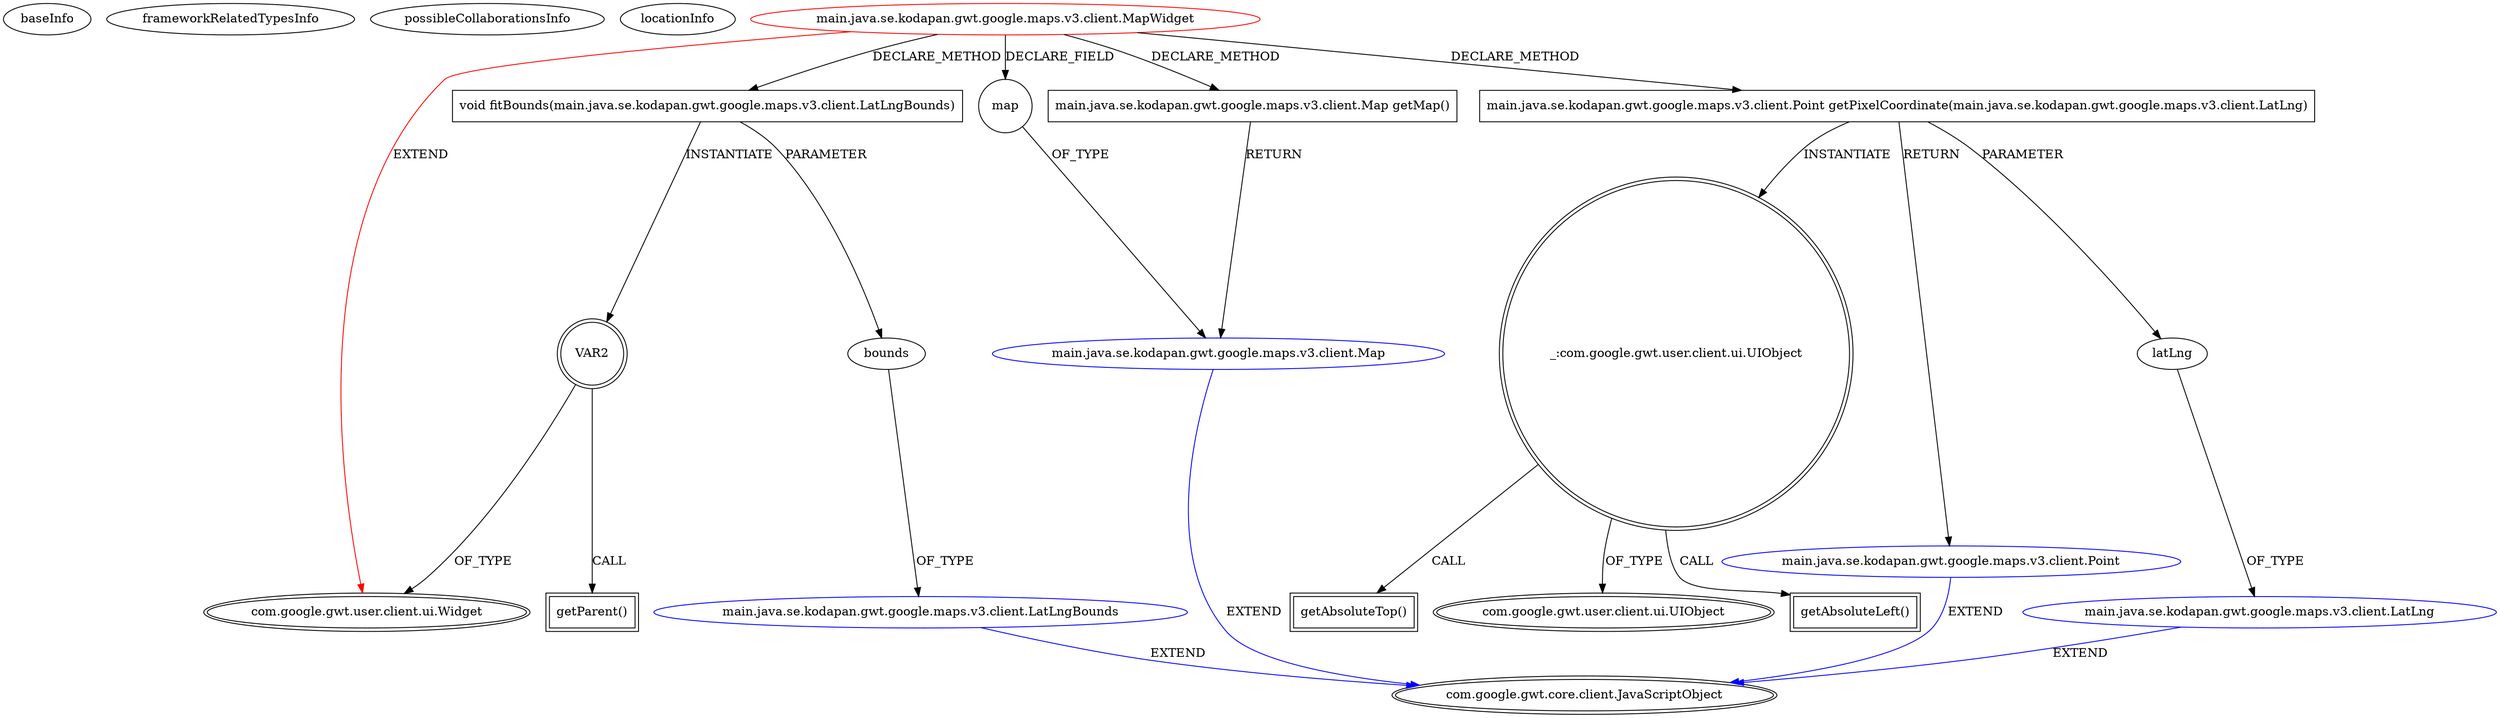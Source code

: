 digraph {
baseInfo[graphId=3387,category="extension_graph",isAnonymous=false,possibleRelation=true]
frameworkRelatedTypesInfo[0="com.google.gwt.user.client.ui.Widget"]
possibleCollaborationsInfo[0="3387~CLIENT_METHOD_DECLARATION-PARAMETER_DECLARATION-~com.google.gwt.user.client.ui.Widget ~com.google.gwt.core.client.JavaScriptObject ~false~false",1="3387~CLIENT_METHOD_DECLARATION-RETURN_TYPE-~com.google.gwt.user.client.ui.Widget ~com.google.gwt.core.client.JavaScriptObject ~false~false",2="3387~CLIENT_METHOD_DECLARATION-RETURN_TYPE-FIELD_DECLARATION-~com.google.gwt.user.client.ui.Widget ~com.google.gwt.core.client.JavaScriptObject ~false~false"]
locationInfo[projectName="karlwettin-kodapan-gwt-google-map-v3",filePath="/karlwettin-kodapan-gwt-google-map-v3/kodapan-gwt-google-map-v3-master/src/main/java/se/kodapan/gwt/google/maps/v3/client/MapWidget.java",contextSignature="MapWidget",graphId="3387"]
0[label="main.java.se.kodapan.gwt.google.maps.v3.client.MapWidget",vertexType="ROOT_CLIENT_CLASS_DECLARATION",isFrameworkType=false,color=red]
1[label="com.google.gwt.user.client.ui.Widget",vertexType="FRAMEWORK_CLASS_TYPE",isFrameworkType=true,peripheries=2]
2[label="map",vertexType="FIELD_DECLARATION",isFrameworkType=false,shape=circle]
3[label="main.java.se.kodapan.gwt.google.maps.v3.client.Map",vertexType="REFERENCE_CLIENT_CLASS_DECLARATION",isFrameworkType=false,color=blue]
4[label="com.google.gwt.core.client.JavaScriptObject",vertexType="FRAMEWORK_CLASS_TYPE",isFrameworkType=true,peripheries=2]
5[label="main.java.se.kodapan.gwt.google.maps.v3.client.Point getPixelCoordinate(main.java.se.kodapan.gwt.google.maps.v3.client.LatLng)",vertexType="CLIENT_METHOD_DECLARATION",isFrameworkType=false,shape=box]
6[label="main.java.se.kodapan.gwt.google.maps.v3.client.Point",vertexType="REFERENCE_CLIENT_CLASS_DECLARATION",isFrameworkType=false,color=blue]
8[label="latLng",vertexType="PARAMETER_DECLARATION",isFrameworkType=false]
9[label="main.java.se.kodapan.gwt.google.maps.v3.client.LatLng",vertexType="REFERENCE_CLIENT_CLASS_DECLARATION",isFrameworkType=false,color=blue]
11[label="_:com.google.gwt.user.client.ui.UIObject",vertexType="VARIABLE_EXPRESION",isFrameworkType=true,peripheries=2,shape=circle]
13[label="com.google.gwt.user.client.ui.UIObject",vertexType="FRAMEWORK_CLASS_TYPE",isFrameworkType=true,peripheries=2]
12[label="getAbsoluteLeft()",vertexType="INSIDE_CALL",isFrameworkType=true,peripheries=2,shape=box]
15[label="getAbsoluteTop()",vertexType="INSIDE_CALL",isFrameworkType=true,peripheries=2,shape=box]
16[label="main.java.se.kodapan.gwt.google.maps.v3.client.Map getMap()",vertexType="CLIENT_METHOD_DECLARATION",isFrameworkType=false,shape=box]
18[label="void fitBounds(main.java.se.kodapan.gwt.google.maps.v3.client.LatLngBounds)",vertexType="CLIENT_METHOD_DECLARATION",isFrameworkType=false,shape=box]
19[label="bounds",vertexType="PARAMETER_DECLARATION",isFrameworkType=false]
20[label="main.java.se.kodapan.gwt.google.maps.v3.client.LatLngBounds",vertexType="REFERENCE_CLIENT_CLASS_DECLARATION",isFrameworkType=false,color=blue]
22[label="VAR2",vertexType="VARIABLE_EXPRESION",isFrameworkType=true,peripheries=2,shape=circle]
23[label="getParent()",vertexType="INSIDE_CALL",isFrameworkType=true,peripheries=2,shape=box]
0->1[label="EXTEND",color=red]
0->2[label="DECLARE_FIELD"]
3->4[label="EXTEND",color=blue]
2->3[label="OF_TYPE"]
0->5[label="DECLARE_METHOD"]
6->4[label="EXTEND",color=blue]
5->6[label="RETURN"]
9->4[label="EXTEND",color=blue]
8->9[label="OF_TYPE"]
5->8[label="PARAMETER"]
5->11[label="INSTANTIATE"]
11->13[label="OF_TYPE"]
11->12[label="CALL"]
11->15[label="CALL"]
0->16[label="DECLARE_METHOD"]
16->3[label="RETURN"]
0->18[label="DECLARE_METHOD"]
20->4[label="EXTEND",color=blue]
19->20[label="OF_TYPE"]
18->19[label="PARAMETER"]
18->22[label="INSTANTIATE"]
22->1[label="OF_TYPE"]
22->23[label="CALL"]
}
